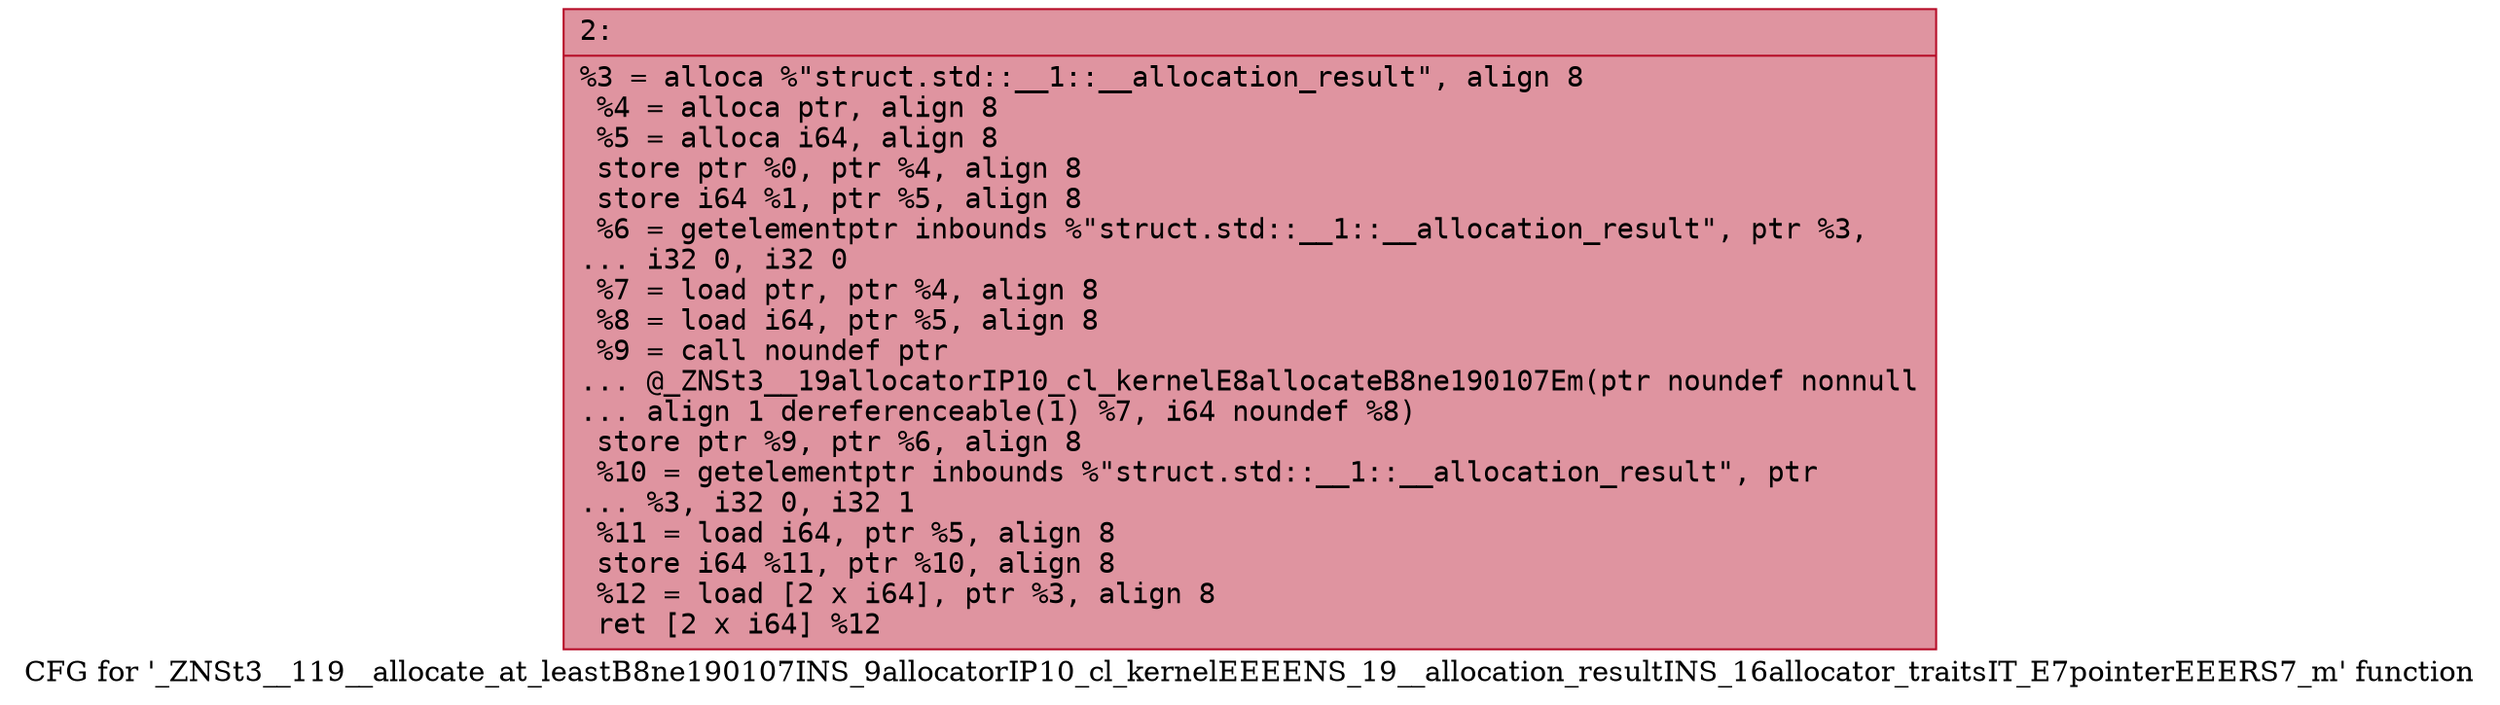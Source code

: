 digraph "CFG for '_ZNSt3__119__allocate_at_leastB8ne190107INS_9allocatorIP10_cl_kernelEEEENS_19__allocation_resultINS_16allocator_traitsIT_E7pointerEEERS7_m' function" {
	label="CFG for '_ZNSt3__119__allocate_at_leastB8ne190107INS_9allocatorIP10_cl_kernelEEEENS_19__allocation_resultINS_16allocator_traitsIT_E7pointerEEERS7_m' function";

	Node0x6000005c12c0 [shape=record,color="#b70d28ff", style=filled, fillcolor="#b70d2870" fontname="Courier",label="{2:\l|  %3 = alloca %\"struct.std::__1::__allocation_result\", align 8\l  %4 = alloca ptr, align 8\l  %5 = alloca i64, align 8\l  store ptr %0, ptr %4, align 8\l  store i64 %1, ptr %5, align 8\l  %6 = getelementptr inbounds %\"struct.std::__1::__allocation_result\", ptr %3,\l... i32 0, i32 0\l  %7 = load ptr, ptr %4, align 8\l  %8 = load i64, ptr %5, align 8\l  %9 = call noundef ptr\l... @_ZNSt3__19allocatorIP10_cl_kernelE8allocateB8ne190107Em(ptr noundef nonnull\l... align 1 dereferenceable(1) %7, i64 noundef %8)\l  store ptr %9, ptr %6, align 8\l  %10 = getelementptr inbounds %\"struct.std::__1::__allocation_result\", ptr\l... %3, i32 0, i32 1\l  %11 = load i64, ptr %5, align 8\l  store i64 %11, ptr %10, align 8\l  %12 = load [2 x i64], ptr %3, align 8\l  ret [2 x i64] %12\l}"];
}
